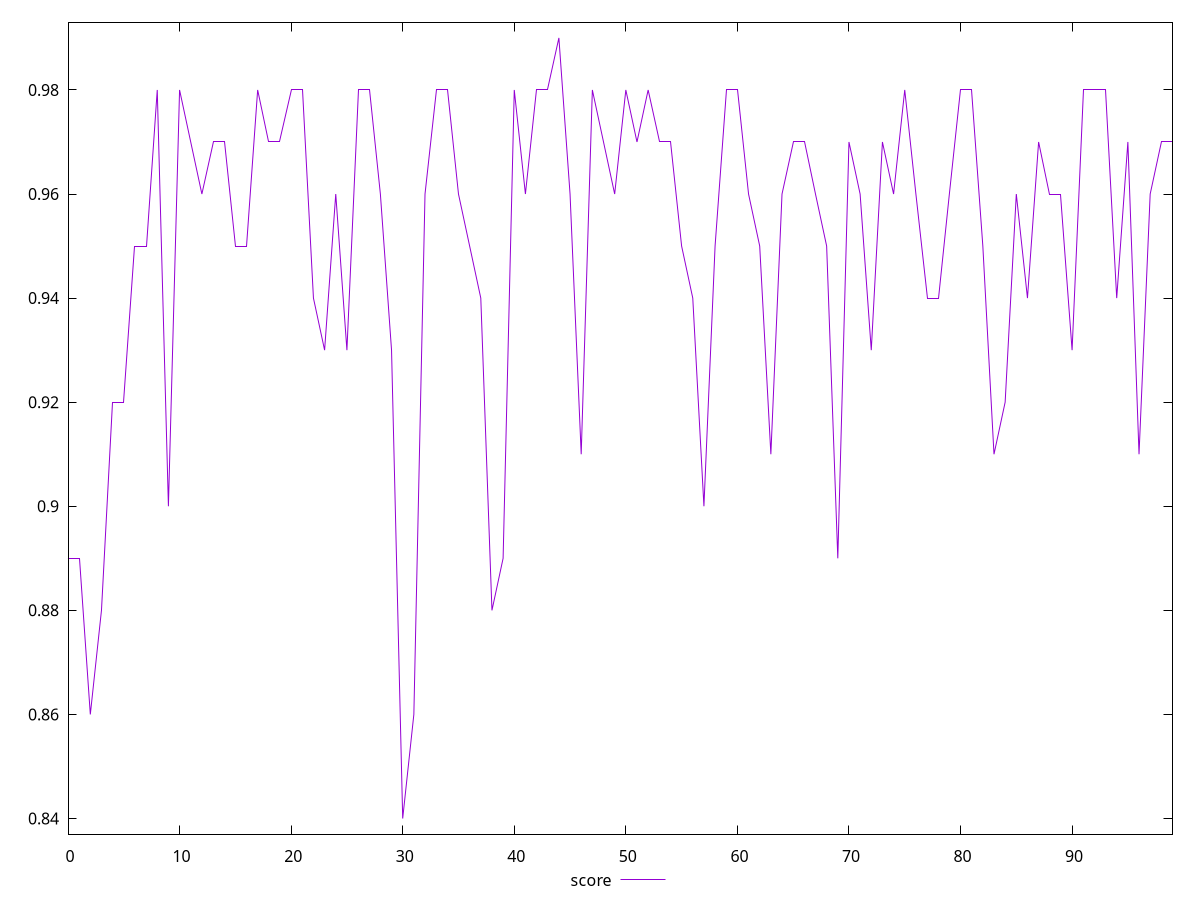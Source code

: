 reset

$score <<EOF
0 0.89
1 0.89
2 0.86
3 0.88
4 0.92
5 0.92
6 0.95
7 0.95
8 0.98
9 0.9
10 0.98
11 0.97
12 0.96
13 0.97
14 0.97
15 0.95
16 0.95
17 0.98
18 0.97
19 0.97
20 0.98
21 0.98
22 0.94
23 0.93
24 0.96
25 0.93
26 0.98
27 0.98
28 0.96
29 0.93
30 0.84
31 0.86
32 0.96
33 0.98
34 0.98
35 0.96
36 0.95
37 0.94
38 0.88
39 0.89
40 0.98
41 0.96
42 0.98
43 0.98
44 0.99
45 0.96
46 0.91
47 0.98
48 0.97
49 0.96
50 0.98
51 0.97
52 0.98
53 0.97
54 0.97
55 0.95
56 0.94
57 0.9
58 0.95
59 0.98
60 0.98
61 0.96
62 0.95
63 0.91
64 0.96
65 0.97
66 0.97
67 0.96
68 0.95
69 0.89
70 0.97
71 0.96
72 0.93
73 0.97
74 0.96
75 0.98
76 0.96
77 0.94
78 0.94
79 0.96
80 0.98
81 0.98
82 0.95
83 0.91
84 0.92
85 0.96
86 0.94
87 0.97
88 0.96
89 0.96
90 0.93
91 0.98
92 0.98
93 0.98
94 0.94
95 0.97
96 0.91
97 0.96
98 0.97
99 0.97
EOF

set key outside below
set xrange [0:99]
set yrange [0.837:0.993]
set trange [0.837:0.993]
set terminal svg size 640, 500 enhanced background rgb 'white'
set output "report_00017_2021-02-10T15-08-03.406Z/bootup-time/samples/pages+cached/score/values.svg"

plot $score title "score" with line

reset
